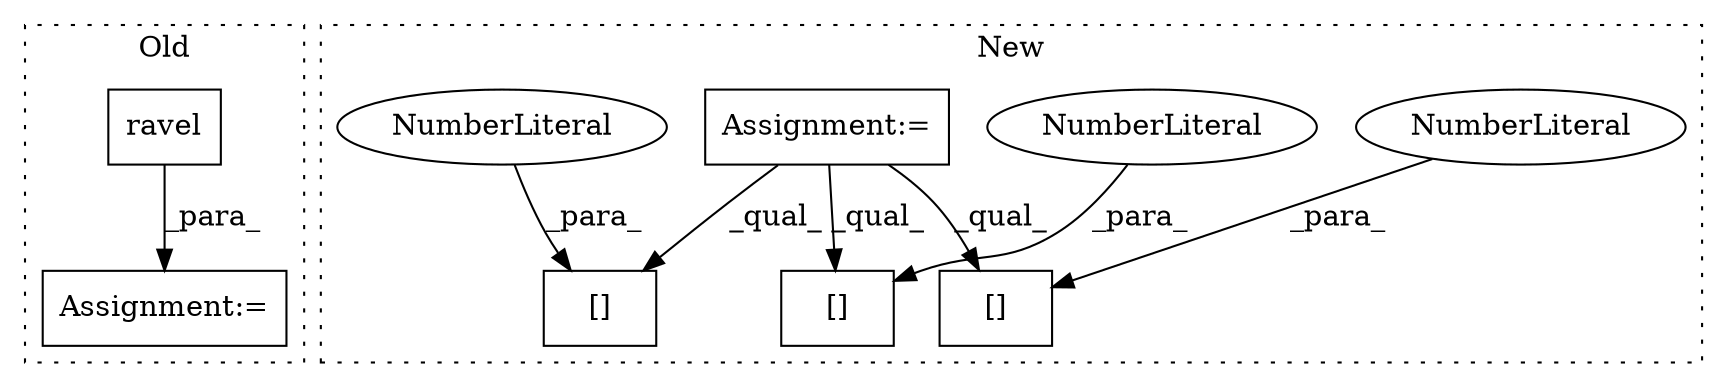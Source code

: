 digraph G {
subgraph cluster0 {
1 [label="ravel" a="32" s="1493" l="7" shape="box"];
4 [label="Assignment:=" a="7" s="1507,1580" l="53,2" shape="box"];
label = "Old";
style="dotted";
}
subgraph cluster1 {
2 [label="[]" a="2" s="1454,1460" l="5,1" shape="box"];
3 [label="NumberLiteral" a="34" s="1459" l="1" shape="ellipse"];
5 [label="Assignment:=" a="7" s="1391" l="1" shape="box"];
6 [label="[]" a="2" s="1497,1506" l="8,1" shape="box"];
7 [label="NumberLiteral" a="34" s="1505" l="1" shape="ellipse"];
8 [label="[]" a="2" s="1520,1529" l="8,1" shape="box"];
9 [label="NumberLiteral" a="34" s="1528" l="1" shape="ellipse"];
label = "New";
style="dotted";
}
1 -> 4 [label="_para_"];
3 -> 2 [label="_para_"];
5 -> 2 [label="_qual_"];
5 -> 6 [label="_qual_"];
5 -> 8 [label="_qual_"];
7 -> 6 [label="_para_"];
9 -> 8 [label="_para_"];
}